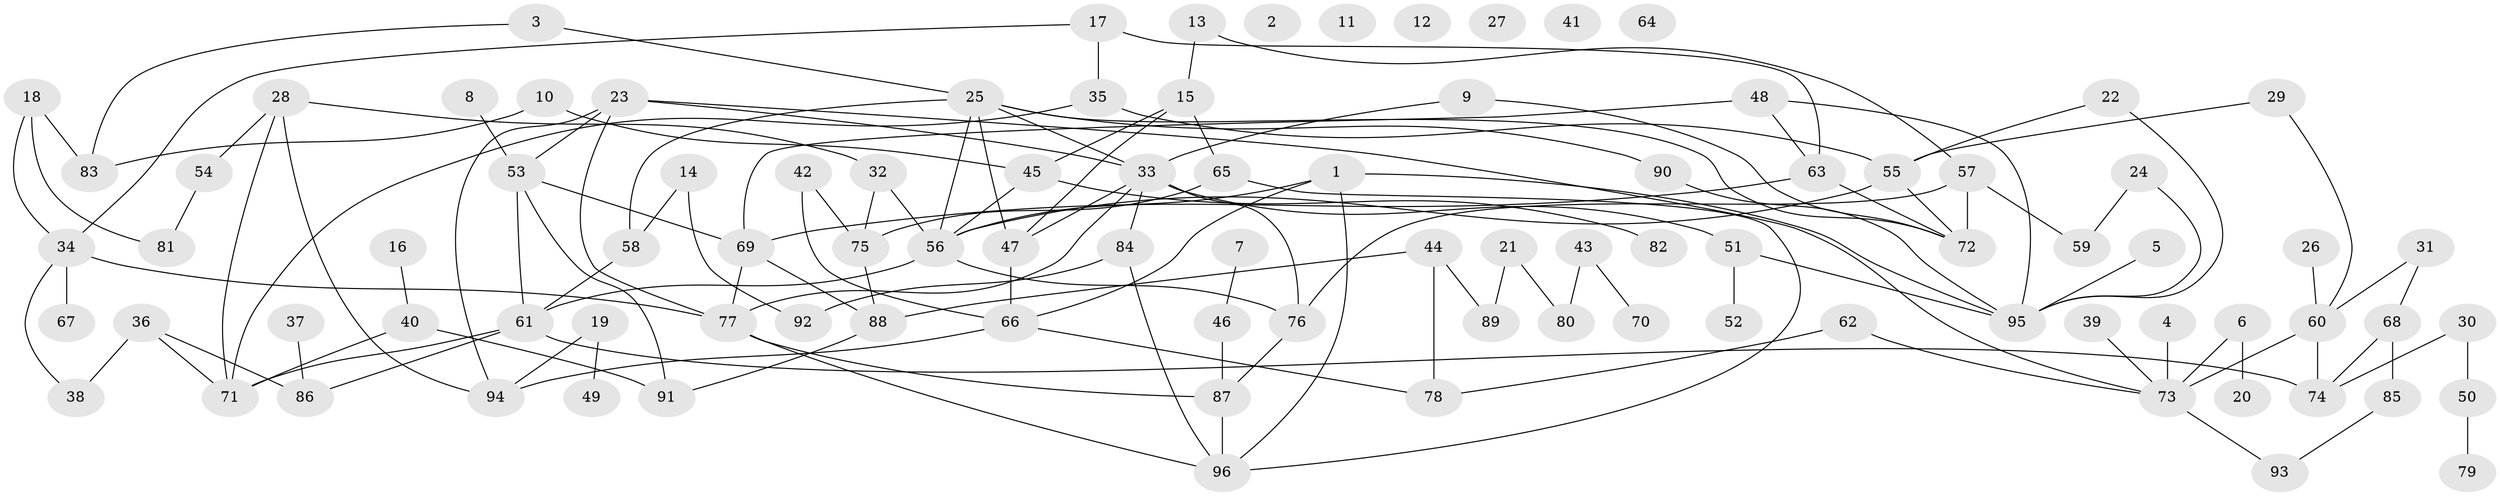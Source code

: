 // coarse degree distribution, {8: 0.041666666666666664, 0: 0.125, 12: 0.020833333333333332, 1: 0.20833333333333334, 2: 0.25, 4: 0.125, 5: 0.0625, 11: 0.020833333333333332, 3: 0.041666666666666664, 13: 0.020833333333333332, 10: 0.020833333333333332, 9: 0.020833333333333332, 6: 0.041666666666666664}
// Generated by graph-tools (version 1.1) at 2025/16/03/04/25 18:16:25]
// undirected, 96 vertices, 136 edges
graph export_dot {
graph [start="1"]
  node [color=gray90,style=filled];
  1;
  2;
  3;
  4;
  5;
  6;
  7;
  8;
  9;
  10;
  11;
  12;
  13;
  14;
  15;
  16;
  17;
  18;
  19;
  20;
  21;
  22;
  23;
  24;
  25;
  26;
  27;
  28;
  29;
  30;
  31;
  32;
  33;
  34;
  35;
  36;
  37;
  38;
  39;
  40;
  41;
  42;
  43;
  44;
  45;
  46;
  47;
  48;
  49;
  50;
  51;
  52;
  53;
  54;
  55;
  56;
  57;
  58;
  59;
  60;
  61;
  62;
  63;
  64;
  65;
  66;
  67;
  68;
  69;
  70;
  71;
  72;
  73;
  74;
  75;
  76;
  77;
  78;
  79;
  80;
  81;
  82;
  83;
  84;
  85;
  86;
  87;
  88;
  89;
  90;
  91;
  92;
  93;
  94;
  95;
  96;
  1 -- 56;
  1 -- 66;
  1 -- 95;
  1 -- 96;
  3 -- 25;
  3 -- 83;
  4 -- 73;
  5 -- 95;
  6 -- 20;
  6 -- 73;
  7 -- 46;
  8 -- 53;
  9 -- 33;
  9 -- 72;
  10 -- 45;
  10 -- 83;
  13 -- 15;
  13 -- 57;
  14 -- 58;
  14 -- 92;
  15 -- 45;
  15 -- 47;
  15 -- 65;
  16 -- 40;
  17 -- 34;
  17 -- 35;
  17 -- 63;
  18 -- 34;
  18 -- 81;
  18 -- 83;
  19 -- 49;
  19 -- 94;
  21 -- 80;
  21 -- 89;
  22 -- 55;
  22 -- 95;
  23 -- 33;
  23 -- 53;
  23 -- 73;
  23 -- 77;
  23 -- 94;
  24 -- 59;
  24 -- 95;
  25 -- 33;
  25 -- 47;
  25 -- 56;
  25 -- 58;
  25 -- 72;
  25 -- 90;
  26 -- 60;
  28 -- 32;
  28 -- 54;
  28 -- 71;
  28 -- 94;
  29 -- 55;
  29 -- 60;
  30 -- 50;
  30 -- 74;
  31 -- 60;
  31 -- 68;
  32 -- 56;
  32 -- 75;
  33 -- 47;
  33 -- 51;
  33 -- 76;
  33 -- 77;
  33 -- 84;
  34 -- 38;
  34 -- 67;
  34 -- 77;
  35 -- 55;
  35 -- 71;
  36 -- 38;
  36 -- 71;
  36 -- 86;
  37 -- 86;
  39 -- 73;
  40 -- 71;
  40 -- 91;
  42 -- 66;
  42 -- 75;
  43 -- 70;
  43 -- 80;
  44 -- 78;
  44 -- 88;
  44 -- 89;
  45 -- 56;
  45 -- 82;
  46 -- 87;
  47 -- 66;
  48 -- 63;
  48 -- 69;
  48 -- 95;
  50 -- 79;
  51 -- 52;
  51 -- 95;
  53 -- 61;
  53 -- 69;
  53 -- 91;
  54 -- 81;
  55 -- 56;
  55 -- 72;
  56 -- 61;
  56 -- 76;
  57 -- 59;
  57 -- 72;
  57 -- 76;
  58 -- 61;
  60 -- 73;
  60 -- 74;
  61 -- 71;
  61 -- 74;
  61 -- 86;
  62 -- 73;
  62 -- 78;
  63 -- 69;
  63 -- 72;
  65 -- 75;
  65 -- 96;
  66 -- 78;
  66 -- 94;
  68 -- 74;
  68 -- 85;
  69 -- 77;
  69 -- 88;
  73 -- 93;
  75 -- 88;
  76 -- 87;
  77 -- 87;
  77 -- 96;
  84 -- 92;
  84 -- 96;
  85 -- 93;
  87 -- 96;
  88 -- 91;
  90 -- 95;
}
